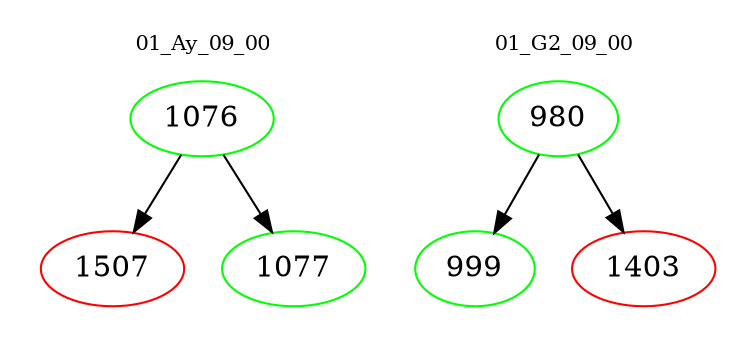 digraph{
subgraph cluster_0 {
color = white
label = "01_Ay_09_00";
fontsize=10;
T0_1076 [label="1076", color="green"]
T0_1076 -> T0_1507 [color="black"]
T0_1507 [label="1507", color="red"]
T0_1076 -> T0_1077 [color="black"]
T0_1077 [label="1077", color="green"]
}
subgraph cluster_1 {
color = white
label = "01_G2_09_00";
fontsize=10;
T1_980 [label="980", color="green"]
T1_980 -> T1_999 [color="black"]
T1_999 [label="999", color="green"]
T1_980 -> T1_1403 [color="black"]
T1_1403 [label="1403", color="red"]
}
}
